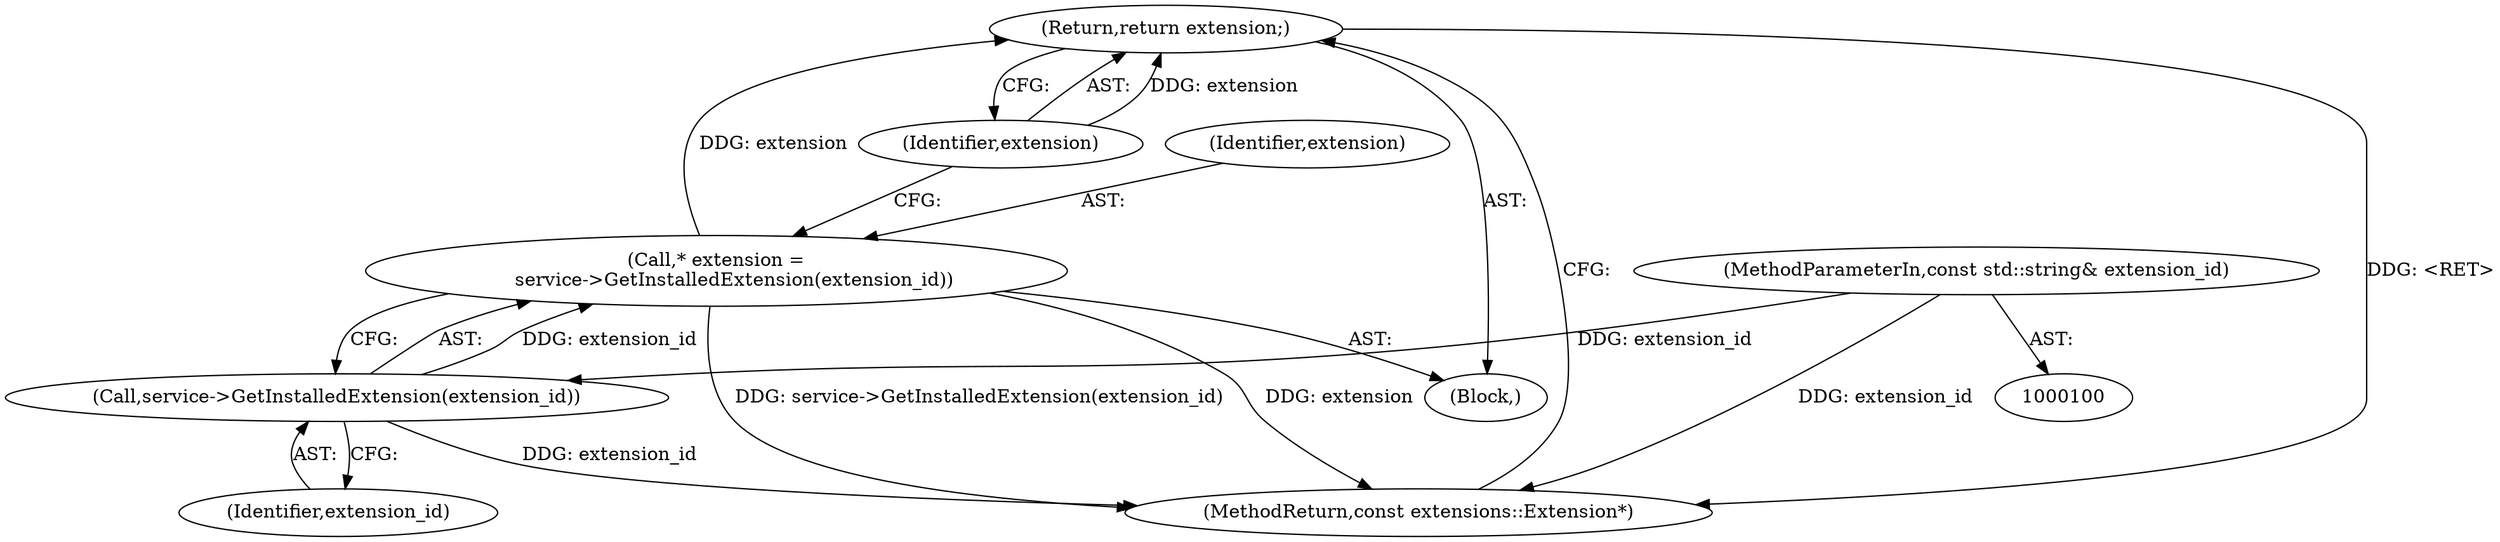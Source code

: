 digraph "1_Chrome_db93178bcaaf7e99ebb18bd51fa99b2feaf47e1f_0@pointer" {
"1000113" [label="(Return,return extension;)"];
"1000114" [label="(Identifier,extension)"];
"1000109" [label="(Call,* extension =\n      service->GetInstalledExtension(extension_id))"];
"1000111" [label="(Call,service->GetInstalledExtension(extension_id))"];
"1000102" [label="(MethodParameterIn,const std::string& extension_id)"];
"1000109" [label="(Call,* extension =\n      service->GetInstalledExtension(extension_id))"];
"1000102" [label="(MethodParameterIn,const std::string& extension_id)"];
"1000110" [label="(Identifier,extension)"];
"1000112" [label="(Identifier,extension_id)"];
"1000111" [label="(Call,service->GetInstalledExtension(extension_id))"];
"1000113" [label="(Return,return extension;)"];
"1000103" [label="(Block,)"];
"1000114" [label="(Identifier,extension)"];
"1000115" [label="(MethodReturn,const extensions::Extension*)"];
"1000113" -> "1000103"  [label="AST: "];
"1000113" -> "1000114"  [label="CFG: "];
"1000114" -> "1000113"  [label="AST: "];
"1000115" -> "1000113"  [label="CFG: "];
"1000113" -> "1000115"  [label="DDG: <RET>"];
"1000114" -> "1000113"  [label="DDG: extension"];
"1000109" -> "1000113"  [label="DDG: extension"];
"1000114" -> "1000109"  [label="CFG: "];
"1000109" -> "1000103"  [label="AST: "];
"1000109" -> "1000111"  [label="CFG: "];
"1000110" -> "1000109"  [label="AST: "];
"1000111" -> "1000109"  [label="AST: "];
"1000109" -> "1000115"  [label="DDG: service->GetInstalledExtension(extension_id)"];
"1000109" -> "1000115"  [label="DDG: extension"];
"1000111" -> "1000109"  [label="DDG: extension_id"];
"1000111" -> "1000112"  [label="CFG: "];
"1000112" -> "1000111"  [label="AST: "];
"1000111" -> "1000115"  [label="DDG: extension_id"];
"1000102" -> "1000111"  [label="DDG: extension_id"];
"1000102" -> "1000100"  [label="AST: "];
"1000102" -> "1000115"  [label="DDG: extension_id"];
}
